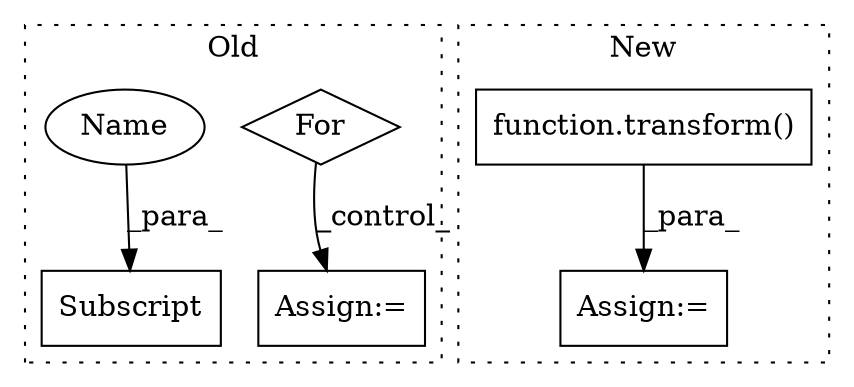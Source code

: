 digraph G {
subgraph cluster0 {
1 [label="Subscript" a="63" s="8656,0" l="17,0" shape="box"];
3 [label="Assign:=" a="68" s="8751" l="3" shape="box"];
4 [label="For" a="107" s="8592,8627" l="4,14" shape="diamond"];
6 [label="Name" a="87" s="8671" l="1" shape="ellipse"];
label = "Old";
style="dotted";
}
subgraph cluster1 {
2 [label="function.transform()" a="75" s="9494,9510" l="10,1" shape="box"];
5 [label="Assign:=" a="68" s="9490" l="3" shape="box"];
label = "New";
style="dotted";
}
2 -> 5 [label="_para_"];
4 -> 3 [label="_control_"];
6 -> 1 [label="_para_"];
}